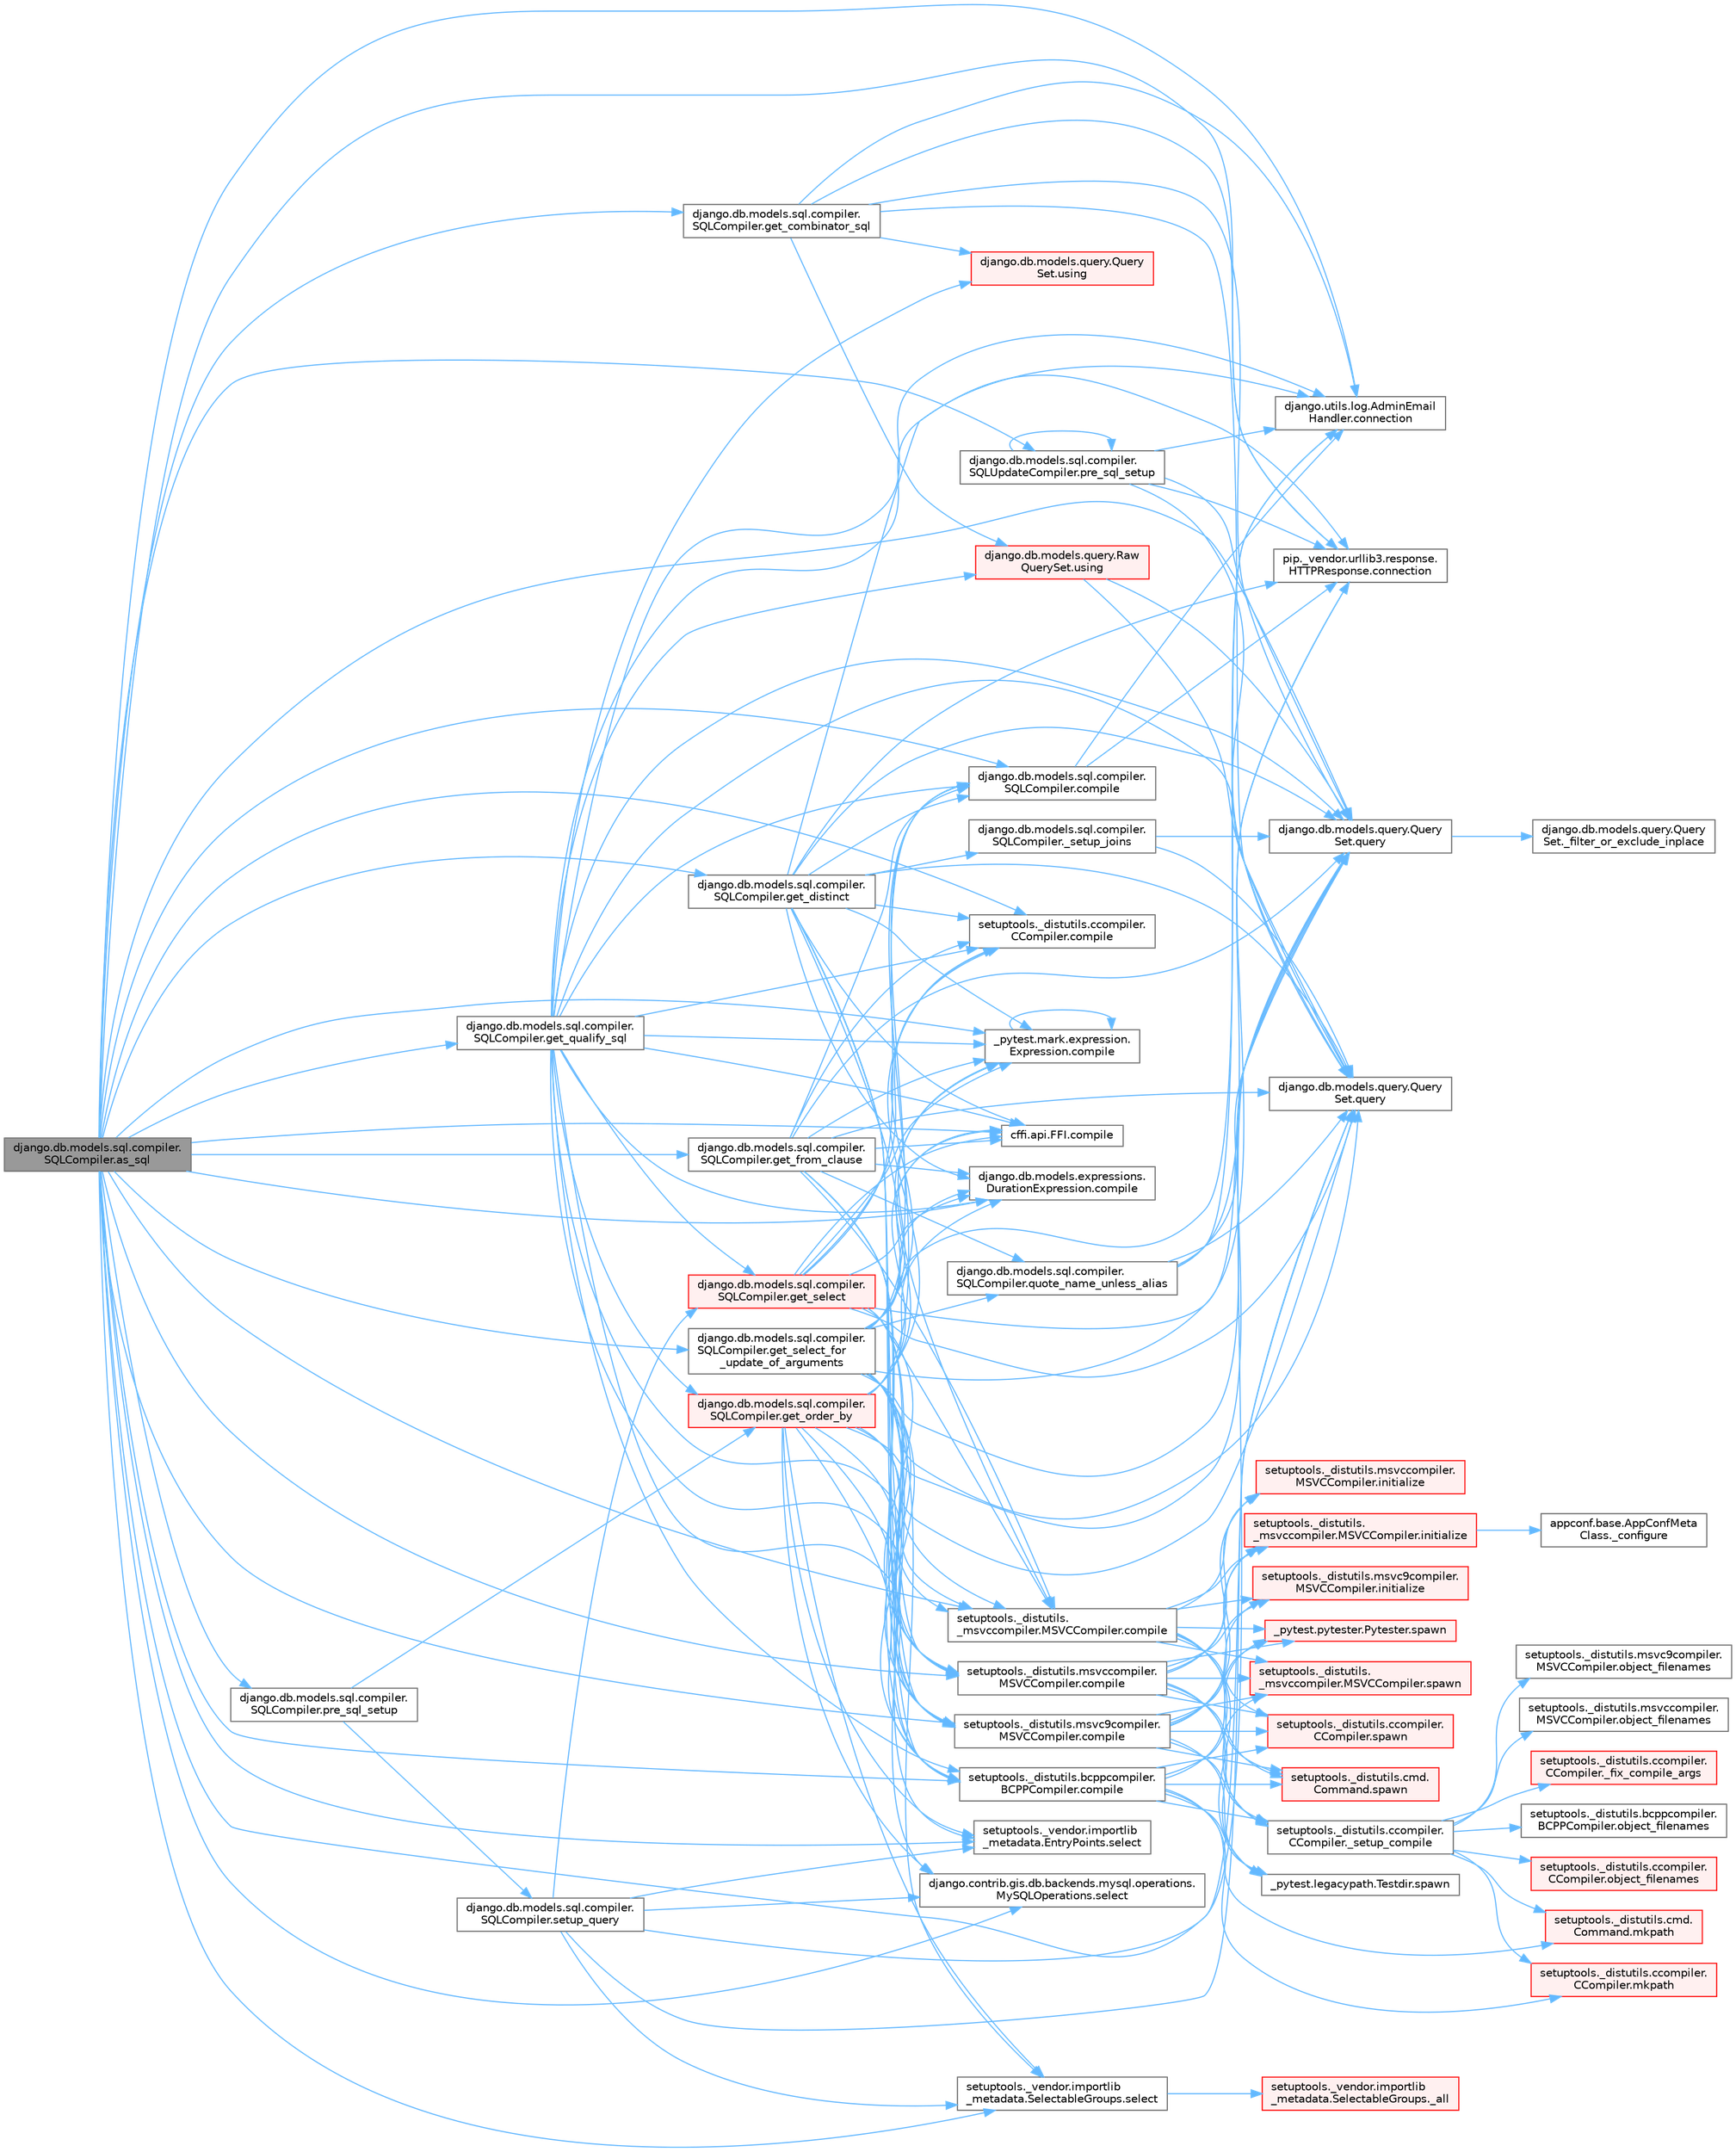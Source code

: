 digraph "django.db.models.sql.compiler.SQLCompiler.as_sql"
{
 // LATEX_PDF_SIZE
  bgcolor="transparent";
  edge [fontname=Helvetica,fontsize=10,labelfontname=Helvetica,labelfontsize=10];
  node [fontname=Helvetica,fontsize=10,shape=box,height=0.2,width=0.4];
  rankdir="LR";
  Node1 [id="Node000001",label="django.db.models.sql.compiler.\lSQLCompiler.as_sql",height=0.2,width=0.4,color="gray40", fillcolor="grey60", style="filled", fontcolor="black",tooltip=" "];
  Node1 -> Node2 [id="edge1_Node000001_Node000002",color="steelblue1",style="solid",tooltip=" "];
  Node2 [id="Node000002",label="_pytest.mark.expression.\lExpression.compile",height=0.2,width=0.4,color="grey40", fillcolor="white", style="filled",URL="$class__pytest_1_1mark_1_1expression_1_1_expression.html#a487c179805cbb1d7475c2ca8154c96fa",tooltip=" "];
  Node2 -> Node2 [id="edge2_Node000002_Node000002",color="steelblue1",style="solid",tooltip=" "];
  Node1 -> Node3 [id="edge3_Node000001_Node000003",color="steelblue1",style="solid",tooltip=" "];
  Node3 [id="Node000003",label="cffi.api.FFI.compile",height=0.2,width=0.4,color="grey40", fillcolor="white", style="filled",URL="$classcffi_1_1api_1_1_f_f_i.html#aa299db05eaf9e8845167d09760888799",tooltip=" "];
  Node1 -> Node4 [id="edge4_Node000001_Node000004",color="steelblue1",style="solid",tooltip=" "];
  Node4 [id="Node000004",label="django.db.models.expressions.\lDurationExpression.compile",height=0.2,width=0.4,color="grey40", fillcolor="white", style="filled",URL="$classdjango_1_1db_1_1models_1_1expressions_1_1_duration_expression.html#a47b1a07b0eadb9722fcd50f98312abc9",tooltip=" "];
  Node1 -> Node5 [id="edge5_Node000001_Node000005",color="steelblue1",style="solid",tooltip=" "];
  Node5 [id="Node000005",label="django.db.models.sql.compiler.\lSQLCompiler.compile",height=0.2,width=0.4,color="grey40", fillcolor="white", style="filled",URL="$classdjango_1_1db_1_1models_1_1sql_1_1compiler_1_1_s_q_l_compiler.html#aa04036f15ac7916f9be1c43e8ace807a",tooltip=" "];
  Node5 -> Node6 [id="edge6_Node000005_Node000006",color="steelblue1",style="solid",tooltip=" "];
  Node6 [id="Node000006",label="django.utils.log.AdminEmail\lHandler.connection",height=0.2,width=0.4,color="grey40", fillcolor="white", style="filled",URL="$classdjango_1_1utils_1_1log_1_1_admin_email_handler.html#a545b5f7ec55a857fe1ca7836814a0760",tooltip=" "];
  Node5 -> Node7 [id="edge7_Node000005_Node000007",color="steelblue1",style="solid",tooltip=" "];
  Node7 [id="Node000007",label="pip._vendor.urllib3.response.\lHTTPResponse.connection",height=0.2,width=0.4,color="grey40", fillcolor="white", style="filled",URL="$classpip_1_1__vendor_1_1urllib3_1_1response_1_1_h_t_t_p_response.html#a9002314624685de3bbf9b84bdc87fef8",tooltip=" "];
  Node1 -> Node8 [id="edge8_Node000001_Node000008",color="steelblue1",style="solid",tooltip=" "];
  Node8 [id="Node000008",label="setuptools._distutils.\l_msvccompiler.MSVCCompiler.compile",height=0.2,width=0.4,color="grey40", fillcolor="white", style="filled",URL="$classsetuptools_1_1__distutils_1_1__msvccompiler_1_1_m_s_v_c_compiler.html#a120b859ab4fa415afafa55d41da93d6d",tooltip=" "];
  Node8 -> Node9 [id="edge9_Node000008_Node000009",color="steelblue1",style="solid",tooltip=" "];
  Node9 [id="Node000009",label="setuptools._distutils.ccompiler.\lCCompiler._setup_compile",height=0.2,width=0.4,color="grey40", fillcolor="white", style="filled",URL="$classsetuptools_1_1__distutils_1_1ccompiler_1_1_c_compiler.html#ac4b66c43e3d07440afc7e38b4d1fdf2e",tooltip=" "];
  Node9 -> Node10 [id="edge10_Node000009_Node000010",color="steelblue1",style="solid",tooltip=" "];
  Node10 [id="Node000010",label="setuptools._distutils.ccompiler.\lCCompiler._fix_compile_args",height=0.2,width=0.4,color="red", fillcolor="#FFF0F0", style="filled",URL="$classsetuptools_1_1__distutils_1_1ccompiler_1_1_c_compiler.html#adf6e856960886280bc5b7b6ab98da11e",tooltip=" "];
  Node9 -> Node12 [id="edge11_Node000009_Node000012",color="steelblue1",style="solid",tooltip=" "];
  Node12 [id="Node000012",label="setuptools._distutils.ccompiler.\lCCompiler.mkpath",height=0.2,width=0.4,color="red", fillcolor="#FFF0F0", style="filled",URL="$classsetuptools_1_1__distutils_1_1ccompiler_1_1_c_compiler.html#a84a377626d580d0a9c7af626de535910",tooltip=" "];
  Node9 -> Node15 [id="edge12_Node000009_Node000015",color="steelblue1",style="solid",tooltip=" "];
  Node15 [id="Node000015",label="setuptools._distutils.cmd.\lCommand.mkpath",height=0.2,width=0.4,color="red", fillcolor="#FFF0F0", style="filled",URL="$classsetuptools_1_1__distutils_1_1cmd_1_1_command.html#ac5192d4d0c02e64755ea4a522d48c4ab",tooltip=" "];
  Node9 -> Node16 [id="edge13_Node000009_Node000016",color="steelblue1",style="solid",tooltip=" "];
  Node16 [id="Node000016",label="setuptools._distutils.bcppcompiler.\lBCPPCompiler.object_filenames",height=0.2,width=0.4,color="grey40", fillcolor="white", style="filled",URL="$classsetuptools_1_1__distutils_1_1bcppcompiler_1_1_b_c_p_p_compiler.html#ac747bc57c726c811b4fb1ccc28c61f01",tooltip=" "];
  Node9 -> Node17 [id="edge14_Node000009_Node000017",color="steelblue1",style="solid",tooltip=" "];
  Node17 [id="Node000017",label="setuptools._distutils.ccompiler.\lCCompiler.object_filenames",height=0.2,width=0.4,color="red", fillcolor="#FFF0F0", style="filled",URL="$classsetuptools_1_1__distutils_1_1ccompiler_1_1_c_compiler.html#ab827c9ddfe9c9f62a450b86dd8aaa1b1",tooltip=" "];
  Node9 -> Node24 [id="edge15_Node000009_Node000024",color="steelblue1",style="solid",tooltip=" "];
  Node24 [id="Node000024",label="setuptools._distutils.msvc9compiler.\lMSVCCompiler.object_filenames",height=0.2,width=0.4,color="grey40", fillcolor="white", style="filled",URL="$classsetuptools_1_1__distutils_1_1msvc9compiler_1_1_m_s_v_c_compiler.html#a39cc5c2c89a083409fd8493ccc8ec93f",tooltip=" "];
  Node9 -> Node25 [id="edge16_Node000009_Node000025",color="steelblue1",style="solid",tooltip=" "];
  Node25 [id="Node000025",label="setuptools._distutils.msvccompiler.\lMSVCCompiler.object_filenames",height=0.2,width=0.4,color="grey40", fillcolor="white", style="filled",URL="$classsetuptools_1_1__distutils_1_1msvccompiler_1_1_m_s_v_c_compiler.html#a0a24fd7f09e7c261d131d65e4f8462d4",tooltip=" "];
  Node8 -> Node26 [id="edge17_Node000008_Node000026",color="steelblue1",style="solid",tooltip=" "];
  Node26 [id="Node000026",label="setuptools._distutils.\l_msvccompiler.MSVCCompiler.initialize",height=0.2,width=0.4,color="red", fillcolor="#FFF0F0", style="filled",URL="$classsetuptools_1_1__distutils_1_1__msvccompiler_1_1_m_s_v_c_compiler.html#a43401b9cd5fe5aa3b85704cff01fda01",tooltip=" "];
  Node26 -> Node27 [id="edge18_Node000026_Node000027",color="steelblue1",style="solid",tooltip=" "];
  Node27 [id="Node000027",label="appconf.base.AppConfMeta\lClass._configure",height=0.2,width=0.4,color="grey40", fillcolor="white", style="filled",URL="$classappconf_1_1base_1_1_app_conf_meta_class.html#a0723fc70358e3656b91784ee70ed33ab",tooltip=" "];
  Node8 -> Node33 [id="edge19_Node000008_Node000033",color="steelblue1",style="solid",tooltip=" "];
  Node33 [id="Node000033",label="setuptools._distutils.msvc9compiler.\lMSVCCompiler.initialize",height=0.2,width=0.4,color="red", fillcolor="#FFF0F0", style="filled",URL="$classsetuptools_1_1__distutils_1_1msvc9compiler_1_1_m_s_v_c_compiler.html#a94f057de1dc9158080035d0acd89412f",tooltip=" "];
  Node8 -> Node36 [id="edge20_Node000008_Node000036",color="steelblue1",style="solid",tooltip=" "];
  Node36 [id="Node000036",label="setuptools._distutils.msvccompiler.\lMSVCCompiler.initialize",height=0.2,width=0.4,color="red", fillcolor="#FFF0F0", style="filled",URL="$classsetuptools_1_1__distutils_1_1msvccompiler_1_1_m_s_v_c_compiler.html#a622c75ec314a3e866578248e9bfcef28",tooltip=" "];
  Node8 -> Node37 [id="edge21_Node000008_Node000037",color="steelblue1",style="solid",tooltip=" "];
  Node37 [id="Node000037",label="_pytest.legacypath.Testdir.spawn",height=0.2,width=0.4,color="grey40", fillcolor="white", style="filled",URL="$class__pytest_1_1legacypath_1_1_testdir.html#a7b90d7cbf3ce3f79ac2880b56ffe3c9c",tooltip=" "];
  Node8 -> Node38 [id="edge22_Node000008_Node000038",color="steelblue1",style="solid",tooltip=" "];
  Node38 [id="Node000038",label="_pytest.pytester.Pytester.spawn",height=0.2,width=0.4,color="red", fillcolor="#FFF0F0", style="filled",URL="$class__pytest_1_1pytester_1_1_pytester.html#abebb7155ff193e7514ef38b8569e6b58",tooltip=" "];
  Node8 -> Node2657 [id="edge23_Node000008_Node002657",color="steelblue1",style="solid",tooltip=" "];
  Node2657 [id="Node002657",label="setuptools._distutils.\l_msvccompiler.MSVCCompiler.spawn",height=0.2,width=0.4,color="red", fillcolor="#FFF0F0", style="filled",URL="$classsetuptools_1_1__distutils_1_1__msvccompiler_1_1_m_s_v_c_compiler.html#a9aa3de4c16c1786efcbc72a361aadb66",tooltip=" "];
  Node8 -> Node2659 [id="edge24_Node000008_Node002659",color="steelblue1",style="solid",tooltip=" "];
  Node2659 [id="Node002659",label="setuptools._distutils.ccompiler.\lCCompiler.spawn",height=0.2,width=0.4,color="red", fillcolor="#FFF0F0", style="filled",URL="$classsetuptools_1_1__distutils_1_1ccompiler_1_1_c_compiler.html#af513247d5bdabdc090f42e431d7da74f",tooltip=" "];
  Node8 -> Node2660 [id="edge25_Node000008_Node002660",color="steelblue1",style="solid",tooltip=" "];
  Node2660 [id="Node002660",label="setuptools._distutils.cmd.\lCommand.spawn",height=0.2,width=0.4,color="red", fillcolor="#FFF0F0", style="filled",URL="$classsetuptools_1_1__distutils_1_1cmd_1_1_command.html#a9d990023ef8ad29009426c7facf05efb",tooltip=" "];
  Node1 -> Node4543 [id="edge26_Node000001_Node004543",color="steelblue1",style="solid",tooltip=" "];
  Node4543 [id="Node004543",label="setuptools._distutils.bcppcompiler.\lBCPPCompiler.compile",height=0.2,width=0.4,color="grey40", fillcolor="white", style="filled",URL="$classsetuptools_1_1__distutils_1_1bcppcompiler_1_1_b_c_p_p_compiler.html#add8958f9b0f0d3a834bd12e6c33ed4a4",tooltip=" "];
  Node4543 -> Node9 [id="edge27_Node004543_Node000009",color="steelblue1",style="solid",tooltip=" "];
  Node4543 -> Node12 [id="edge28_Node004543_Node000012",color="steelblue1",style="solid",tooltip=" "];
  Node4543 -> Node15 [id="edge29_Node004543_Node000015",color="steelblue1",style="solid",tooltip=" "];
  Node4543 -> Node37 [id="edge30_Node004543_Node000037",color="steelblue1",style="solid",tooltip=" "];
  Node4543 -> Node38 [id="edge31_Node004543_Node000038",color="steelblue1",style="solid",tooltip=" "];
  Node4543 -> Node2657 [id="edge32_Node004543_Node002657",color="steelblue1",style="solid",tooltip=" "];
  Node4543 -> Node2659 [id="edge33_Node004543_Node002659",color="steelblue1",style="solid",tooltip=" "];
  Node4543 -> Node2660 [id="edge34_Node004543_Node002660",color="steelblue1",style="solid",tooltip=" "];
  Node1 -> Node4544 [id="edge35_Node000001_Node004544",color="steelblue1",style="solid",tooltip=" "];
  Node4544 [id="Node004544",label="setuptools._distutils.ccompiler.\lCCompiler.compile",height=0.2,width=0.4,color="grey40", fillcolor="white", style="filled",URL="$classsetuptools_1_1__distutils_1_1ccompiler_1_1_c_compiler.html#af627563c92fd0bea9506ee19020bdd44",tooltip=" "];
  Node1 -> Node4545 [id="edge36_Node000001_Node004545",color="steelblue1",style="solid",tooltip=" "];
  Node4545 [id="Node004545",label="setuptools._distutils.msvc9compiler.\lMSVCCompiler.compile",height=0.2,width=0.4,color="grey40", fillcolor="white", style="filled",URL="$classsetuptools_1_1__distutils_1_1msvc9compiler_1_1_m_s_v_c_compiler.html#acef92f6a3e5ca1da81edac6c4eb13394",tooltip=" "];
  Node4545 -> Node9 [id="edge37_Node004545_Node000009",color="steelblue1",style="solid",tooltip=" "];
  Node4545 -> Node26 [id="edge38_Node004545_Node000026",color="steelblue1",style="solid",tooltip=" "];
  Node4545 -> Node33 [id="edge39_Node004545_Node000033",color="steelblue1",style="solid",tooltip=" "];
  Node4545 -> Node36 [id="edge40_Node004545_Node000036",color="steelblue1",style="solid",tooltip=" "];
  Node4545 -> Node37 [id="edge41_Node004545_Node000037",color="steelblue1",style="solid",tooltip=" "];
  Node4545 -> Node38 [id="edge42_Node004545_Node000038",color="steelblue1",style="solid",tooltip=" "];
  Node4545 -> Node2657 [id="edge43_Node004545_Node002657",color="steelblue1",style="solid",tooltip=" "];
  Node4545 -> Node2659 [id="edge44_Node004545_Node002659",color="steelblue1",style="solid",tooltip=" "];
  Node4545 -> Node2660 [id="edge45_Node004545_Node002660",color="steelblue1",style="solid",tooltip=" "];
  Node1 -> Node4546 [id="edge46_Node000001_Node004546",color="steelblue1",style="solid",tooltip=" "];
  Node4546 [id="Node004546",label="setuptools._distutils.msvccompiler.\lMSVCCompiler.compile",height=0.2,width=0.4,color="grey40", fillcolor="white", style="filled",URL="$classsetuptools_1_1__distutils_1_1msvccompiler_1_1_m_s_v_c_compiler.html#a0b94993c995adcbeba0bd04caff0905a",tooltip=" "];
  Node4546 -> Node9 [id="edge47_Node004546_Node000009",color="steelblue1",style="solid",tooltip=" "];
  Node4546 -> Node26 [id="edge48_Node004546_Node000026",color="steelblue1",style="solid",tooltip=" "];
  Node4546 -> Node33 [id="edge49_Node004546_Node000033",color="steelblue1",style="solid",tooltip=" "];
  Node4546 -> Node36 [id="edge50_Node004546_Node000036",color="steelblue1",style="solid",tooltip=" "];
  Node4546 -> Node37 [id="edge51_Node004546_Node000037",color="steelblue1",style="solid",tooltip=" "];
  Node4546 -> Node38 [id="edge52_Node004546_Node000038",color="steelblue1",style="solid",tooltip=" "];
  Node4546 -> Node2657 [id="edge53_Node004546_Node002657",color="steelblue1",style="solid",tooltip=" "];
  Node4546 -> Node2659 [id="edge54_Node004546_Node002659",color="steelblue1",style="solid",tooltip=" "];
  Node4546 -> Node2660 [id="edge55_Node004546_Node002660",color="steelblue1",style="solid",tooltip=" "];
  Node1 -> Node6 [id="edge56_Node000001_Node000006",color="steelblue1",style="solid",tooltip=" "];
  Node1 -> Node7 [id="edge57_Node000001_Node000007",color="steelblue1",style="solid",tooltip=" "];
  Node1 -> Node4547 [id="edge58_Node000001_Node004547",color="steelblue1",style="solid",tooltip=" "];
  Node4547 [id="Node004547",label="django.db.models.sql.compiler.\lSQLCompiler.get_combinator_sql",height=0.2,width=0.4,color="grey40", fillcolor="white", style="filled",URL="$classdjango_1_1db_1_1models_1_1sql_1_1compiler_1_1_s_q_l_compiler.html#a2f2bb7c08e1627240b5f2e46ab5623d2",tooltip=" "];
  Node4547 -> Node6 [id="edge59_Node004547_Node000006",color="steelblue1",style="solid",tooltip=" "];
  Node4547 -> Node7 [id="edge60_Node004547_Node000007",color="steelblue1",style="solid",tooltip=" "];
  Node4547 -> Node101 [id="edge61_Node004547_Node000101",color="steelblue1",style="solid",tooltip=" "];
  Node101 [id="Node000101",label="django.db.models.query.Query\lSet.query",height=0.2,width=0.4,color="grey40", fillcolor="white", style="filled",URL="$classdjango_1_1db_1_1models_1_1query_1_1_query_set.html#a8028ed81b109acb162489dbd16604c83",tooltip=" "];
  Node101 -> Node102 [id="edge62_Node000101_Node000102",color="steelblue1",style="solid",tooltip=" "];
  Node102 [id="Node000102",label="django.db.models.query.Query\lSet._filter_or_exclude_inplace",height=0.2,width=0.4,color="grey40", fillcolor="white", style="filled",URL="$classdjango_1_1db_1_1models_1_1query_1_1_query_set.html#aabeb9102e4ff687eea5dc3a6d54a8a29",tooltip=" "];
  Node4547 -> Node103 [id="edge63_Node004547_Node000103",color="steelblue1",style="solid",tooltip=" "];
  Node103 [id="Node000103",label="django.db.models.query.Query\lSet.query",height=0.2,width=0.4,color="grey40", fillcolor="white", style="filled",URL="$classdjango_1_1db_1_1models_1_1query_1_1_query_set.html#a0b0307a9b3f65303afb2c5783372d2c2",tooltip=" "];
  Node4547 -> Node2857 [id="edge64_Node004547_Node002857",color="steelblue1",style="solid",tooltip=" "];
  Node2857 [id="Node002857",label="django.db.models.query.Query\lSet.using",height=0.2,width=0.4,color="red", fillcolor="#FFF0F0", style="filled",URL="$classdjango_1_1db_1_1models_1_1query_1_1_query_set.html#a0b29c2fda0f45838531c7d5296e3973f",tooltip=" "];
  Node4547 -> Node2858 [id="edge65_Node004547_Node002858",color="steelblue1",style="solid",tooltip=" "];
  Node2858 [id="Node002858",label="django.db.models.query.Raw\lQuerySet.using",height=0.2,width=0.4,color="red", fillcolor="#FFF0F0", style="filled",URL="$classdjango_1_1db_1_1models_1_1query_1_1_raw_query_set.html#aeec4eed23baff216e73f6ad539c96ab8",tooltip=" "];
  Node2858 -> Node101 [id="edge66_Node002858_Node000101",color="steelblue1",style="solid",tooltip=" "];
  Node2858 -> Node103 [id="edge67_Node002858_Node000103",color="steelblue1",style="solid",tooltip=" "];
  Node1 -> Node4548 [id="edge68_Node000001_Node004548",color="steelblue1",style="solid",tooltip=" "];
  Node4548 [id="Node004548",label="django.db.models.sql.compiler.\lSQLCompiler.get_distinct",height=0.2,width=0.4,color="grey40", fillcolor="white", style="filled",URL="$classdjango_1_1db_1_1models_1_1sql_1_1compiler_1_1_s_q_l_compiler.html#a5afc8cd4e50abc7c5a9f8ca83beba4d4",tooltip=" "];
  Node4548 -> Node4549 [id="edge69_Node004548_Node004549",color="steelblue1",style="solid",tooltip=" "];
  Node4549 [id="Node004549",label="django.db.models.sql.compiler.\lSQLCompiler._setup_joins",height=0.2,width=0.4,color="grey40", fillcolor="white", style="filled",URL="$classdjango_1_1db_1_1models_1_1sql_1_1compiler_1_1_s_q_l_compiler.html#a6c7c0abac7cd55c295b175b2a6e58f94",tooltip=" "];
  Node4549 -> Node101 [id="edge70_Node004549_Node000101",color="steelblue1",style="solid",tooltip=" "];
  Node4549 -> Node103 [id="edge71_Node004549_Node000103",color="steelblue1",style="solid",tooltip=" "];
  Node4548 -> Node2 [id="edge72_Node004548_Node000002",color="steelblue1",style="solid",tooltip=" "];
  Node4548 -> Node3 [id="edge73_Node004548_Node000003",color="steelblue1",style="solid",tooltip=" "];
  Node4548 -> Node4 [id="edge74_Node004548_Node000004",color="steelblue1",style="solid",tooltip=" "];
  Node4548 -> Node5 [id="edge75_Node004548_Node000005",color="steelblue1",style="solid",tooltip=" "];
  Node4548 -> Node8 [id="edge76_Node004548_Node000008",color="steelblue1",style="solid",tooltip=" "];
  Node4548 -> Node4543 [id="edge77_Node004548_Node004543",color="steelblue1",style="solid",tooltip=" "];
  Node4548 -> Node4544 [id="edge78_Node004548_Node004544",color="steelblue1",style="solid",tooltip=" "];
  Node4548 -> Node4545 [id="edge79_Node004548_Node004545",color="steelblue1",style="solid",tooltip=" "];
  Node4548 -> Node4546 [id="edge80_Node004548_Node004546",color="steelblue1",style="solid",tooltip=" "];
  Node4548 -> Node6 [id="edge81_Node004548_Node000006",color="steelblue1",style="solid",tooltip=" "];
  Node4548 -> Node7 [id="edge82_Node004548_Node000007",color="steelblue1",style="solid",tooltip=" "];
  Node4548 -> Node101 [id="edge83_Node004548_Node000101",color="steelblue1",style="solid",tooltip=" "];
  Node4548 -> Node103 [id="edge84_Node004548_Node000103",color="steelblue1",style="solid",tooltip=" "];
  Node1 -> Node4550 [id="edge85_Node000001_Node004550",color="steelblue1",style="solid",tooltip=" "];
  Node4550 [id="Node004550",label="django.db.models.sql.compiler.\lSQLCompiler.get_from_clause",height=0.2,width=0.4,color="grey40", fillcolor="white", style="filled",URL="$classdjango_1_1db_1_1models_1_1sql_1_1compiler_1_1_s_q_l_compiler.html#a83d303ccaad416a1714f4ce46f691473",tooltip=" "];
  Node4550 -> Node2 [id="edge86_Node004550_Node000002",color="steelblue1",style="solid",tooltip=" "];
  Node4550 -> Node3 [id="edge87_Node004550_Node000003",color="steelblue1",style="solid",tooltip=" "];
  Node4550 -> Node4 [id="edge88_Node004550_Node000004",color="steelblue1",style="solid",tooltip=" "];
  Node4550 -> Node5 [id="edge89_Node004550_Node000005",color="steelblue1",style="solid",tooltip=" "];
  Node4550 -> Node8 [id="edge90_Node004550_Node000008",color="steelblue1",style="solid",tooltip=" "];
  Node4550 -> Node4543 [id="edge91_Node004550_Node004543",color="steelblue1",style="solid",tooltip=" "];
  Node4550 -> Node4544 [id="edge92_Node004550_Node004544",color="steelblue1",style="solid",tooltip=" "];
  Node4550 -> Node4545 [id="edge93_Node004550_Node004545",color="steelblue1",style="solid",tooltip=" "];
  Node4550 -> Node4546 [id="edge94_Node004550_Node004546",color="steelblue1",style="solid",tooltip=" "];
  Node4550 -> Node101 [id="edge95_Node004550_Node000101",color="steelblue1",style="solid",tooltip=" "];
  Node4550 -> Node103 [id="edge96_Node004550_Node000103",color="steelblue1",style="solid",tooltip=" "];
  Node4550 -> Node4551 [id="edge97_Node004550_Node004551",color="steelblue1",style="solid",tooltip=" "];
  Node4551 [id="Node004551",label="django.db.models.sql.compiler.\lSQLCompiler.quote_name_unless_alias",height=0.2,width=0.4,color="grey40", fillcolor="white", style="filled",URL="$classdjango_1_1db_1_1models_1_1sql_1_1compiler_1_1_s_q_l_compiler.html#aee1ca8fa1097490d7dde9458af2087a2",tooltip=" "];
  Node4551 -> Node6 [id="edge98_Node004551_Node000006",color="steelblue1",style="solid",tooltip=" "];
  Node4551 -> Node7 [id="edge99_Node004551_Node000007",color="steelblue1",style="solid",tooltip=" "];
  Node4551 -> Node101 [id="edge100_Node004551_Node000101",color="steelblue1",style="solid",tooltip=" "];
  Node4551 -> Node103 [id="edge101_Node004551_Node000103",color="steelblue1",style="solid",tooltip=" "];
  Node1 -> Node4552 [id="edge102_Node000001_Node004552",color="steelblue1",style="solid",tooltip=" "];
  Node4552 [id="Node004552",label="django.db.models.sql.compiler.\lSQLCompiler.get_qualify_sql",height=0.2,width=0.4,color="grey40", fillcolor="white", style="filled",URL="$classdjango_1_1db_1_1models_1_1sql_1_1compiler_1_1_s_q_l_compiler.html#afdb00329e7a13cfc55825ceb0302bb93",tooltip=" "];
  Node4552 -> Node2 [id="edge103_Node004552_Node000002",color="steelblue1",style="solid",tooltip=" "];
  Node4552 -> Node3 [id="edge104_Node004552_Node000003",color="steelblue1",style="solid",tooltip=" "];
  Node4552 -> Node4 [id="edge105_Node004552_Node000004",color="steelblue1",style="solid",tooltip=" "];
  Node4552 -> Node5 [id="edge106_Node004552_Node000005",color="steelblue1",style="solid",tooltip=" "];
  Node4552 -> Node8 [id="edge107_Node004552_Node000008",color="steelblue1",style="solid",tooltip=" "];
  Node4552 -> Node4543 [id="edge108_Node004552_Node004543",color="steelblue1",style="solid",tooltip=" "];
  Node4552 -> Node4544 [id="edge109_Node004552_Node004544",color="steelblue1",style="solid",tooltip=" "];
  Node4552 -> Node4545 [id="edge110_Node004552_Node004545",color="steelblue1",style="solid",tooltip=" "];
  Node4552 -> Node4546 [id="edge111_Node004552_Node004546",color="steelblue1",style="solid",tooltip=" "];
  Node4552 -> Node6 [id="edge112_Node004552_Node000006",color="steelblue1",style="solid",tooltip=" "];
  Node4552 -> Node7 [id="edge113_Node004552_Node000007",color="steelblue1",style="solid",tooltip=" "];
  Node4552 -> Node4553 [id="edge114_Node004552_Node004553",color="steelblue1",style="solid",tooltip=" "];
  Node4553 [id="Node004553",label="django.db.models.sql.compiler.\lSQLCompiler.get_order_by",height=0.2,width=0.4,color="red", fillcolor="#FFF0F0", style="filled",URL="$classdjango_1_1db_1_1models_1_1sql_1_1compiler_1_1_s_q_l_compiler.html#a85a625d03b1e87e5dc6f2ea7e93fef1a",tooltip=" "];
  Node4553 -> Node2 [id="edge115_Node004553_Node000002",color="steelblue1",style="solid",tooltip=" "];
  Node4553 -> Node3 [id="edge116_Node004553_Node000003",color="steelblue1",style="solid",tooltip=" "];
  Node4553 -> Node4 [id="edge117_Node004553_Node000004",color="steelblue1",style="solid",tooltip=" "];
  Node4553 -> Node5 [id="edge118_Node004553_Node000005",color="steelblue1",style="solid",tooltip=" "];
  Node4553 -> Node8 [id="edge119_Node004553_Node000008",color="steelblue1",style="solid",tooltip=" "];
  Node4553 -> Node4543 [id="edge120_Node004553_Node004543",color="steelblue1",style="solid",tooltip=" "];
  Node4553 -> Node4544 [id="edge121_Node004553_Node004544",color="steelblue1",style="solid",tooltip=" "];
  Node4553 -> Node4545 [id="edge122_Node004553_Node004545",color="steelblue1",style="solid",tooltip=" "];
  Node4553 -> Node4546 [id="edge123_Node004553_Node004546",color="steelblue1",style="solid",tooltip=" "];
  Node4553 -> Node101 [id="edge124_Node004553_Node000101",color="steelblue1",style="solid",tooltip=" "];
  Node4553 -> Node103 [id="edge125_Node004553_Node000103",color="steelblue1",style="solid",tooltip=" "];
  Node4553 -> Node1267 [id="edge126_Node004553_Node001267",color="steelblue1",style="solid",tooltip=" "];
  Node1267 [id="Node001267",label="django.contrib.gis.db.backends.mysql.operations.\lMySQLOperations.select",height=0.2,width=0.4,color="grey40", fillcolor="white", style="filled",URL="$classdjango_1_1contrib_1_1gis_1_1db_1_1backends_1_1mysql_1_1operations_1_1_my_s_q_l_operations.html#a284d53076e3cb34e7be3e29f7a257e29",tooltip=" "];
  Node4553 -> Node1268 [id="edge127_Node004553_Node001268",color="steelblue1",style="solid",tooltip=" "];
  Node1268 [id="Node001268",label="setuptools._vendor.importlib\l_metadata.EntryPoints.select",height=0.2,width=0.4,color="grey40", fillcolor="white", style="filled",URL="$classsetuptools_1_1__vendor_1_1importlib__metadata_1_1_entry_points.html#a9d6f21a90bc8484556c17e7549ec48b8",tooltip=" "];
  Node4553 -> Node1269 [id="edge128_Node004553_Node001269",color="steelblue1",style="solid",tooltip=" "];
  Node1269 [id="Node001269",label="setuptools._vendor.importlib\l_metadata.SelectableGroups.select",height=0.2,width=0.4,color="grey40", fillcolor="white", style="filled",URL="$classsetuptools_1_1__vendor_1_1importlib__metadata_1_1_selectable_groups.html#a2e1b574df1dfc1d3ddd577f86a13cf46",tooltip=" "];
  Node1269 -> Node1270 [id="edge129_Node001269_Node001270",color="steelblue1",style="solid",tooltip=" "];
  Node1270 [id="Node001270",label="setuptools._vendor.importlib\l_metadata.SelectableGroups._all",height=0.2,width=0.4,color="red", fillcolor="#FFF0F0", style="filled",URL="$classsetuptools_1_1__vendor_1_1importlib__metadata_1_1_selectable_groups.html#ace2184bf9d795f7de7e4dc21a8c973c4",tooltip=" "];
  Node4552 -> Node4556 [id="edge130_Node004552_Node004556",color="steelblue1",style="solid",tooltip=" "];
  Node4556 [id="Node004556",label="django.db.models.sql.compiler.\lSQLCompiler.get_select",height=0.2,width=0.4,color="red", fillcolor="#FFF0F0", style="filled",URL="$classdjango_1_1db_1_1models_1_1sql_1_1compiler_1_1_s_q_l_compiler.html#ae45920438395e09bd0e2211c58a50e04",tooltip=" "];
  Node4556 -> Node2 [id="edge131_Node004556_Node000002",color="steelblue1",style="solid",tooltip=" "];
  Node4556 -> Node3 [id="edge132_Node004556_Node000003",color="steelblue1",style="solid",tooltip=" "];
  Node4556 -> Node4 [id="edge133_Node004556_Node000004",color="steelblue1",style="solid",tooltip=" "];
  Node4556 -> Node5 [id="edge134_Node004556_Node000005",color="steelblue1",style="solid",tooltip=" "];
  Node4556 -> Node8 [id="edge135_Node004556_Node000008",color="steelblue1",style="solid",tooltip=" "];
  Node4556 -> Node4543 [id="edge136_Node004556_Node004543",color="steelblue1",style="solid",tooltip=" "];
  Node4556 -> Node4544 [id="edge137_Node004556_Node004544",color="steelblue1",style="solid",tooltip=" "];
  Node4556 -> Node4545 [id="edge138_Node004556_Node004545",color="steelblue1",style="solid",tooltip=" "];
  Node4556 -> Node4546 [id="edge139_Node004556_Node004546",color="steelblue1",style="solid",tooltip=" "];
  Node4556 -> Node101 [id="edge140_Node004556_Node000101",color="steelblue1",style="solid",tooltip=" "];
  Node4556 -> Node103 [id="edge141_Node004556_Node000103",color="steelblue1",style="solid",tooltip=" "];
  Node4552 -> Node101 [id="edge142_Node004552_Node000101",color="steelblue1",style="solid",tooltip=" "];
  Node4552 -> Node103 [id="edge143_Node004552_Node000103",color="steelblue1",style="solid",tooltip=" "];
  Node4552 -> Node2857 [id="edge144_Node004552_Node002857",color="steelblue1",style="solid",tooltip=" "];
  Node4552 -> Node2858 [id="edge145_Node004552_Node002858",color="steelblue1",style="solid",tooltip=" "];
  Node1 -> Node4560 [id="edge146_Node000001_Node004560",color="steelblue1",style="solid",tooltip=" "];
  Node4560 [id="Node004560",label="django.db.models.sql.compiler.\lSQLCompiler.get_select_for\l_update_of_arguments",height=0.2,width=0.4,color="grey40", fillcolor="white", style="filled",URL="$classdjango_1_1db_1_1models_1_1sql_1_1compiler_1_1_s_q_l_compiler.html#acc146258b1413bd96cd04cad1855dd94",tooltip=" "];
  Node4560 -> Node2 [id="edge147_Node004560_Node000002",color="steelblue1",style="solid",tooltip=" "];
  Node4560 -> Node3 [id="edge148_Node004560_Node000003",color="steelblue1",style="solid",tooltip=" "];
  Node4560 -> Node4 [id="edge149_Node004560_Node000004",color="steelblue1",style="solid",tooltip=" "];
  Node4560 -> Node5 [id="edge150_Node004560_Node000005",color="steelblue1",style="solid",tooltip=" "];
  Node4560 -> Node8 [id="edge151_Node004560_Node000008",color="steelblue1",style="solid",tooltip=" "];
  Node4560 -> Node4543 [id="edge152_Node004560_Node004543",color="steelblue1",style="solid",tooltip=" "];
  Node4560 -> Node4544 [id="edge153_Node004560_Node004544",color="steelblue1",style="solid",tooltip=" "];
  Node4560 -> Node4545 [id="edge154_Node004560_Node004545",color="steelblue1",style="solid",tooltip=" "];
  Node4560 -> Node4546 [id="edge155_Node004560_Node004546",color="steelblue1",style="solid",tooltip=" "];
  Node4560 -> Node6 [id="edge156_Node004560_Node000006",color="steelblue1",style="solid",tooltip=" "];
  Node4560 -> Node7 [id="edge157_Node004560_Node000007",color="steelblue1",style="solid",tooltip=" "];
  Node4560 -> Node101 [id="edge158_Node004560_Node000101",color="steelblue1",style="solid",tooltip=" "];
  Node4560 -> Node103 [id="edge159_Node004560_Node000103",color="steelblue1",style="solid",tooltip=" "];
  Node4560 -> Node4551 [id="edge160_Node004560_Node004551",color="steelblue1",style="solid",tooltip=" "];
  Node4560 -> Node1267 [id="edge161_Node004560_Node001267",color="steelblue1",style="solid",tooltip=" "];
  Node4560 -> Node1268 [id="edge162_Node004560_Node001268",color="steelblue1",style="solid",tooltip=" "];
  Node4560 -> Node1269 [id="edge163_Node004560_Node001269",color="steelblue1",style="solid",tooltip=" "];
  Node1 -> Node4561 [id="edge164_Node000001_Node004561",color="steelblue1",style="solid",tooltip=" "];
  Node4561 [id="Node004561",label="django.db.models.sql.compiler.\lSQLCompiler.pre_sql_setup",height=0.2,width=0.4,color="grey40", fillcolor="white", style="filled",URL="$classdjango_1_1db_1_1models_1_1sql_1_1compiler_1_1_s_q_l_compiler.html#a1b43e91f203b2db610967351ce6e7d2e",tooltip=" "];
  Node4561 -> Node4553 [id="edge165_Node004561_Node004553",color="steelblue1",style="solid",tooltip=" "];
  Node4561 -> Node4562 [id="edge166_Node004561_Node004562",color="steelblue1",style="solid",tooltip=" "];
  Node4562 [id="Node004562",label="django.db.models.sql.compiler.\lSQLCompiler.setup_query",height=0.2,width=0.4,color="grey40", fillcolor="white", style="filled",URL="$classdjango_1_1db_1_1models_1_1sql_1_1compiler_1_1_s_q_l_compiler.html#ab8a6cc3fb92bdd9c50431c79734ae9ca",tooltip=" "];
  Node4562 -> Node4556 [id="edge167_Node004562_Node004556",color="steelblue1",style="solid",tooltip=" "];
  Node4562 -> Node101 [id="edge168_Node004562_Node000101",color="steelblue1",style="solid",tooltip=" "];
  Node4562 -> Node103 [id="edge169_Node004562_Node000103",color="steelblue1",style="solid",tooltip=" "];
  Node4562 -> Node1267 [id="edge170_Node004562_Node001267",color="steelblue1",style="solid",tooltip=" "];
  Node4562 -> Node1268 [id="edge171_Node004562_Node001268",color="steelblue1",style="solid",tooltip=" "];
  Node4562 -> Node1269 [id="edge172_Node004562_Node001269",color="steelblue1",style="solid",tooltip=" "];
  Node1 -> Node4563 [id="edge173_Node000001_Node004563",color="steelblue1",style="solid",tooltip=" "];
  Node4563 [id="Node004563",label="django.db.models.sql.compiler.\lSQLUpdateCompiler.pre_sql_setup",height=0.2,width=0.4,color="grey40", fillcolor="white", style="filled",URL="$classdjango_1_1db_1_1models_1_1sql_1_1compiler_1_1_s_q_l_update_compiler.html#a1e7a019696efa0aa48fac7a7410fdd28",tooltip=" "];
  Node4563 -> Node6 [id="edge174_Node004563_Node000006",color="steelblue1",style="solid",tooltip=" "];
  Node4563 -> Node7 [id="edge175_Node004563_Node000007",color="steelblue1",style="solid",tooltip=" "];
  Node4563 -> Node4563 [id="edge176_Node004563_Node004563",color="steelblue1",style="solid",tooltip=" "];
  Node4563 -> Node101 [id="edge177_Node004563_Node000101",color="steelblue1",style="solid",tooltip=" "];
  Node4563 -> Node103 [id="edge178_Node004563_Node000103",color="steelblue1",style="solid",tooltip=" "];
  Node1 -> Node101 [id="edge179_Node000001_Node000101",color="steelblue1",style="solid",tooltip=" "];
  Node1 -> Node103 [id="edge180_Node000001_Node000103",color="steelblue1",style="solid",tooltip=" "];
  Node1 -> Node1267 [id="edge181_Node000001_Node001267",color="steelblue1",style="solid",tooltip=" "];
  Node1 -> Node1268 [id="edge182_Node000001_Node001268",color="steelblue1",style="solid",tooltip=" "];
  Node1 -> Node1269 [id="edge183_Node000001_Node001269",color="steelblue1",style="solid",tooltip=" "];
}
